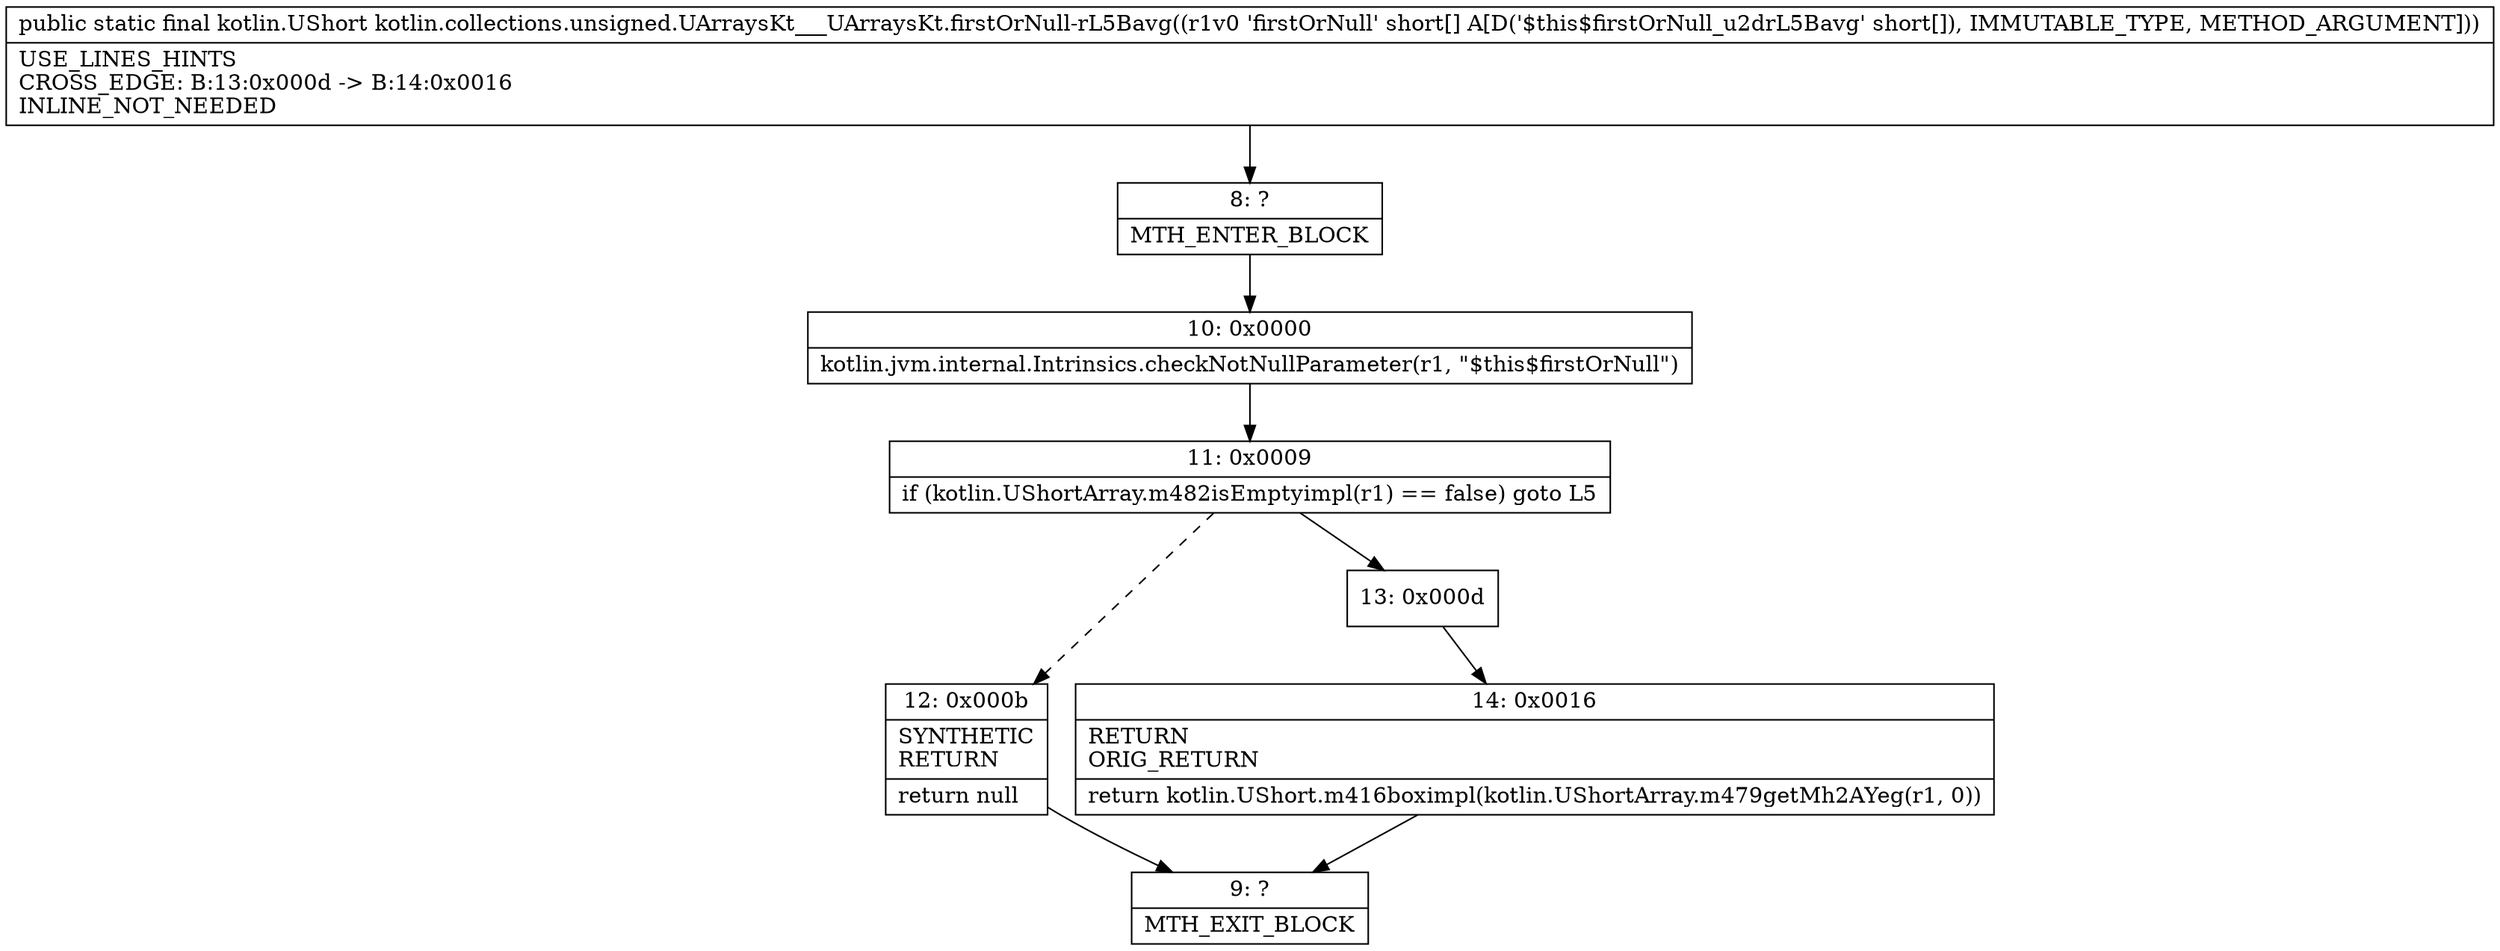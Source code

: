 digraph "CFG forkotlin.collections.unsigned.UArraysKt___UArraysKt.firstOrNull\-rL5Bavg([S)Lkotlin\/UShort;" {
Node_8 [shape=record,label="{8\:\ ?|MTH_ENTER_BLOCK\l}"];
Node_10 [shape=record,label="{10\:\ 0x0000|kotlin.jvm.internal.Intrinsics.checkNotNullParameter(r1, \"$this$firstOrNull\")\l}"];
Node_11 [shape=record,label="{11\:\ 0x0009|if (kotlin.UShortArray.m482isEmptyimpl(r1) == false) goto L5\l}"];
Node_12 [shape=record,label="{12\:\ 0x000b|SYNTHETIC\lRETURN\l|return null\l}"];
Node_9 [shape=record,label="{9\:\ ?|MTH_EXIT_BLOCK\l}"];
Node_13 [shape=record,label="{13\:\ 0x000d}"];
Node_14 [shape=record,label="{14\:\ 0x0016|RETURN\lORIG_RETURN\l|return kotlin.UShort.m416boximpl(kotlin.UShortArray.m479getMh2AYeg(r1, 0))\l}"];
MethodNode[shape=record,label="{public static final kotlin.UShort kotlin.collections.unsigned.UArraysKt___UArraysKt.firstOrNull\-rL5Bavg((r1v0 'firstOrNull' short[] A[D('$this$firstOrNull_u2drL5Bavg' short[]), IMMUTABLE_TYPE, METHOD_ARGUMENT]))  | USE_LINES_HINTS\lCROSS_EDGE: B:13:0x000d \-\> B:14:0x0016\lINLINE_NOT_NEEDED\l}"];
MethodNode -> Node_8;Node_8 -> Node_10;
Node_10 -> Node_11;
Node_11 -> Node_12[style=dashed];
Node_11 -> Node_13;
Node_12 -> Node_9;
Node_13 -> Node_14;
Node_14 -> Node_9;
}

